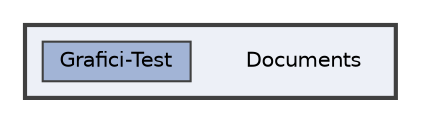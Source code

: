 digraph "Documents"
{
 // LATEX_PDF_SIZE
  bgcolor="transparent";
  edge [fontname=Helvetica,fontsize=10,labelfontname=Helvetica,labelfontsize=10];
  node [fontname=Helvetica,fontsize=10,shape=box,height=0.2,width=0.4];
  compound=true
  subgraph clusterdir_f396504afdc959660871b003fa10164d {
    graph [ bgcolor="#edf0f7", pencolor="grey25", label="", fontname=Helvetica,fontsize=10 style="filled,bold", URL="dir_f396504afdc959660871b003fa10164d.html",tooltip=""]
    dir_f396504afdc959660871b003fa10164d [shape=plaintext, label="Documents"];
  dir_4896c8c3cc6353a92beefbc462946226 [label="Grafici-Test", fillcolor="#a2b4d6", color="grey25", style="filled", URL="dir_4896c8c3cc6353a92beefbc462946226.html",tooltip=""];
  }
}
